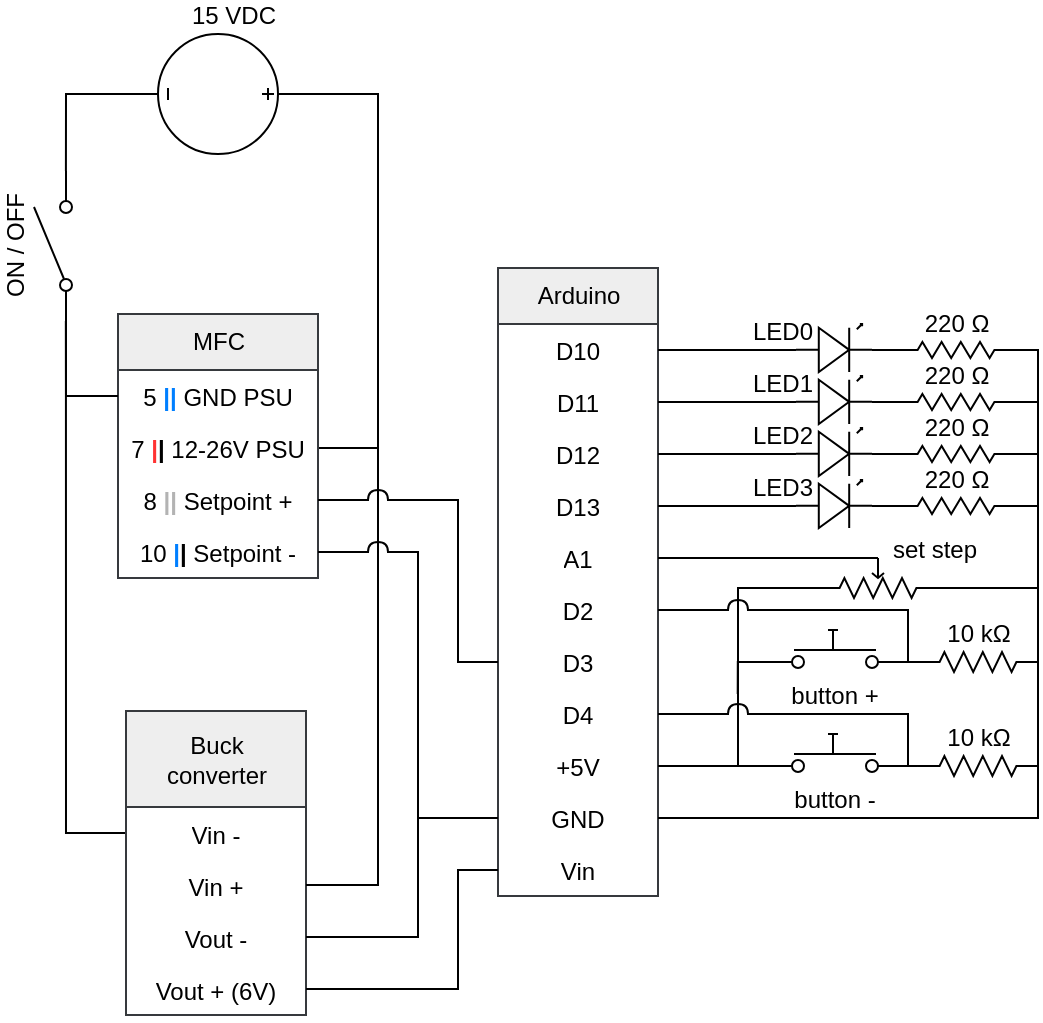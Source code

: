 <mxfile version="12.3.8" type="github" pages="1">
  <diagram id="BqVT6hTkGivtoPgYdE61" name="Page-1">
    <mxGraphModel dx="868" dy="501" grid="1" gridSize="10" guides="0" tooltips="1" connect="1" arrows="1" fold="1" page="1" pageScale="1" pageWidth="850" pageHeight="1100" math="0" shadow="0">
      <root>
        <mxCell id="0"/>
        <mxCell id="1" parent="0"/>
        <mxCell id="SCPqwIXGDRWPj_gMoPab-52" value="" style="shape=image;verticalLabelPosition=bottom;labelBackgroundColor=#ffffff;verticalAlign=top;aspect=fixed;imageAspect=0;image=https://proxy.duckduckgo.com/iu/?u=https%3A%2F%2Fd3s5r33r268y59.cloudfront.net%2F09812%2Fproducts%2Fthumbs%2F2015-01-21T07%3A08%3A34.230Z-arduino%2520nano.jpg.2560x2560_q85.jpg&amp;f=1;" parent="1" vertex="1">
          <mxGeometry x="320" y="428" width="80" height="59.81" as="geometry"/>
        </mxCell>
        <mxCell id="SCPqwIXGDRWPj_gMoPab-16" value="&lt;font face=&quot;Helvetica&quot;&gt;Arduino&lt;/font&gt;" style="swimlane;html=1;fontStyle=0;childLayout=stackLayout;horizontal=1;startSize=28;horizontalStack=0;resizeParent=1;resizeLast=0;collapsible=1;marginBottom=0;swimlaneFillColor=#ffffff;align=center;rounded=0;shadow=0;comic=0;labelBackgroundColor=none;strokeWidth=1;fontFamily=Verdana;fontSize=12;glass=0;fixDash=0;backgroundOutline=0;part=0;container=0;autosize=1;fillColor=#eeeeee;strokeColor=#36393d;" parent="1" vertex="1">
          <mxGeometry x="320" y="487" width="80" height="314" as="geometry">
            <mxRectangle x="160" y="74" width="130" height="26" as="alternateBounds"/>
          </mxGeometry>
        </mxCell>
        <mxCell id="fawrpUjnj7-Lio-ScgCo-8" value="D10" style="text;html=1;strokeColor=none;fillColor=none;spacingLeft=4;spacingRight=4;whiteSpace=wrap;overflow=hidden;rotatable=0;points=[[0,0.5],[1,0.5]];portConstraint=eastwest;align=center;" vertex="1" parent="SCPqwIXGDRWPj_gMoPab-16">
          <mxGeometry y="28" width="80" height="26" as="geometry"/>
        </mxCell>
        <mxCell id="fawrpUjnj7-Lio-ScgCo-7" value="D11" style="text;html=1;strokeColor=none;fillColor=none;spacingLeft=4;spacingRight=4;whiteSpace=wrap;overflow=hidden;rotatable=0;points=[[0,0.5],[1,0.5]];portConstraint=eastwest;align=center;" vertex="1" parent="SCPqwIXGDRWPj_gMoPab-16">
          <mxGeometry y="54" width="80" height="26" as="geometry"/>
        </mxCell>
        <mxCell id="fawrpUjnj7-Lio-ScgCo-6" value="D12" style="text;html=1;strokeColor=none;fillColor=none;spacingLeft=4;spacingRight=4;whiteSpace=wrap;overflow=hidden;rotatable=0;points=[[0,0.5],[1,0.5]];portConstraint=eastwest;align=center;" vertex="1" parent="SCPqwIXGDRWPj_gMoPab-16">
          <mxGeometry y="80" width="80" height="26" as="geometry"/>
        </mxCell>
        <mxCell id="fawrpUjnj7-Lio-ScgCo-5" value="D13" style="text;html=1;strokeColor=none;fillColor=none;spacingLeft=4;spacingRight=4;whiteSpace=wrap;overflow=hidden;rotatable=0;points=[[0,0.5],[1,0.5]];portConstraint=eastwest;align=center;" vertex="1" parent="SCPqwIXGDRWPj_gMoPab-16">
          <mxGeometry y="106" width="80" height="26" as="geometry"/>
        </mxCell>
        <mxCell id="SCPqwIXGDRWPj_gMoPab-19" value="A1" style="text;html=1;strokeColor=none;fillColor=none;spacingLeft=4;spacingRight=4;whiteSpace=wrap;overflow=hidden;rotatable=0;points=[[0,0.5],[1,0.5]];portConstraint=eastwest;align=center;" parent="SCPqwIXGDRWPj_gMoPab-16" vertex="1">
          <mxGeometry y="132" width="80" height="26" as="geometry"/>
        </mxCell>
        <mxCell id="SLRoOILE3uPo_ePLO9oY-159" value="D2" style="text;html=1;strokeColor=none;fillColor=none;spacingLeft=4;spacingRight=4;whiteSpace=wrap;overflow=hidden;rotatable=0;points=[[0,0.5],[1,0.5]];portConstraint=eastwest;align=center;" parent="SCPqwIXGDRWPj_gMoPab-16" vertex="1">
          <mxGeometry y="158" width="80" height="26" as="geometry"/>
        </mxCell>
        <mxCell id="SCPqwIXGDRWPj_gMoPab-20" value="D3" style="text;html=1;strokeColor=none;fillColor=none;spacingLeft=4;spacingRight=4;whiteSpace=wrap;overflow=hidden;rotatable=0;points=[[0,0.5],[1,0.5]];portConstraint=eastwest;align=center;" parent="SCPqwIXGDRWPj_gMoPab-16" vertex="1">
          <mxGeometry y="184" width="80" height="26" as="geometry"/>
        </mxCell>
        <mxCell id="SCPqwIXGDRWPj_gMoPab-18" value="&lt;div&gt;D4&lt;/div&gt;" style="text;html=1;strokeColor=none;fillColor=none;spacingLeft=4;spacingRight=4;whiteSpace=wrap;overflow=hidden;rotatable=0;points=[[0,0.5],[1,0.5]];portConstraint=eastwest;align=center;" parent="SCPqwIXGDRWPj_gMoPab-16" vertex="1">
          <mxGeometry y="210" width="80" height="26" as="geometry"/>
        </mxCell>
        <mxCell id="SLRoOILE3uPo_ePLO9oY-148" value="+5V" style="text;html=1;strokeColor=none;fillColor=none;spacingLeft=4;spacingRight=4;whiteSpace=wrap;overflow=hidden;rotatable=0;points=[[0,0.5],[1,0.5]];portConstraint=eastwest;align=center;" parent="SCPqwIXGDRWPj_gMoPab-16" vertex="1">
          <mxGeometry y="236" width="80" height="26" as="geometry"/>
        </mxCell>
        <mxCell id="SCPqwIXGDRWPj_gMoPab-23" value="GND" style="text;html=1;strokeColor=none;fillColor=none;spacingLeft=4;spacingRight=4;whiteSpace=wrap;overflow=hidden;rotatable=0;points=[[0,0.5],[1,0.5]];portConstraint=eastwest;align=center;" parent="SCPqwIXGDRWPj_gMoPab-16" vertex="1">
          <mxGeometry y="262" width="80" height="26" as="geometry"/>
        </mxCell>
        <mxCell id="SCPqwIXGDRWPj_gMoPab-22" value="Vin" style="text;html=1;strokeColor=none;fillColor=none;spacingLeft=4;spacingRight=4;whiteSpace=wrap;overflow=hidden;rotatable=0;points=[[0,0.5],[1,0.5]];portConstraint=eastwest;align=center;" parent="SCPqwIXGDRWPj_gMoPab-16" vertex="1">
          <mxGeometry y="288" width="80" height="26" as="geometry"/>
        </mxCell>
        <mxCell id="SLRoOILE3uPo_ePLO9oY-115" style="edgeStyle=elbowEdgeStyle;rounded=0;orthogonalLoop=1;jettySize=auto;elbow=vertical;html=1;exitX=1;exitY=0.84;exitDx=0;exitDy=0;exitPerimeter=0;entryX=0;entryY=0.5;entryDx=0;entryDy=0;entryPerimeter=0;endArrow=none;endFill=0;" parent="1" source="gJxspR0wx9kIDRPY5j0o-5" target="gJxspR0wx9kIDRPY5j0o-11" edge="1">
          <mxGeometry relative="1" as="geometry"/>
        </mxCell>
        <mxCell id="fawrpUjnj7-Lio-ScgCo-45" style="edgeStyle=orthogonalEdgeStyle;rounded=0;orthogonalLoop=1;jettySize=auto;html=1;exitX=0;exitY=0.84;exitDx=0;exitDy=0;exitPerimeter=0;endArrow=none;endFill=0;" edge="1" parent="1" source="gJxspR0wx9kIDRPY5j0o-5">
          <mxGeometry relative="1" as="geometry">
            <mxPoint x="439.857" y="700.048" as="targetPoint"/>
          </mxGeometry>
        </mxCell>
        <mxCell id="gJxspR0wx9kIDRPY5j0o-5" value="button +" style="pointerEvents=1;verticalLabelPosition=bottom;shadow=0;dashed=0;align=center;html=1;verticalAlign=top;shape=mxgraph.electrical.electro-mechanical.push_switch_no;" parent="1" vertex="1">
          <mxGeometry x="450" y="668" width="75" height="19" as="geometry"/>
        </mxCell>
        <mxCell id="SLRoOILE3uPo_ePLO9oY-147" style="edgeStyle=elbowEdgeStyle;rounded=0;orthogonalLoop=1;jettySize=auto;html=1;exitX=1;exitY=0.84;exitDx=0;exitDy=0;exitPerimeter=0;endArrow=none;endFill=0;" parent="1" source="gJxspR0wx9kIDRPY5j0o-6" target="SLRoOILE3uPo_ePLO9oY-146" edge="1">
          <mxGeometry relative="1" as="geometry"/>
        </mxCell>
        <mxCell id="gJxspR0wx9kIDRPY5j0o-6" value="button -" style="pointerEvents=1;verticalLabelPosition=bottom;shadow=0;dashed=0;align=center;html=1;verticalAlign=top;shape=mxgraph.electrical.electro-mechanical.push_switch_no;" parent="1" vertex="1">
          <mxGeometry x="450" y="720" width="75" height="19" as="geometry"/>
        </mxCell>
        <mxCell id="SLRoOILE3uPo_ePLO9oY-30" style="edgeStyle=orthogonalEdgeStyle;rounded=0;orthogonalLoop=1;jettySize=auto;html=1;exitX=0;exitY=0.84;exitDx=0;exitDy=0;exitPerimeter=0;entryX=0;entryY=0.5;entryDx=0;entryDy=0;endArrow=none;endFill=0;" parent="1" source="gJxspR0wx9kIDRPY5j0o-9" target="SLRoOILE3uPo_ePLO9oY-20" edge="1">
          <mxGeometry relative="1" as="geometry"/>
        </mxCell>
        <mxCell id="gJxspR0wx9kIDRPY5j0o-9" value="&lt;div&gt;ON / OFF&lt;/div&gt;" style="pointerEvents=1;verticalLabelPosition=top;shadow=0;dashed=0;align=center;html=1;verticalAlign=bottom;shape=mxgraph.electrical.electro-mechanical.simple_switch;rotation=-90;labelPosition=center;" parent="1" vertex="1">
          <mxGeometry x="60" y="466.5" width="75" height="19" as="geometry"/>
        </mxCell>
        <mxCell id="SLRoOILE3uPo_ePLO9oY-116" style="edgeStyle=elbowEdgeStyle;rounded=0;orthogonalLoop=1;jettySize=auto;elbow=vertical;html=1;exitX=1;exitY=0.5;exitDx=0;exitDy=0;exitPerimeter=0;entryX=1;entryY=0.5;entryDx=0;entryDy=0;entryPerimeter=0;endArrow=none;endFill=0;" parent="1" source="gJxspR0wx9kIDRPY5j0o-11" target="SLRoOILE3uPo_ePLO9oY-146" edge="1">
          <mxGeometry relative="1" as="geometry">
            <mxPoint x="620.143" y="749.952" as="targetPoint"/>
          </mxGeometry>
        </mxCell>
        <mxCell id="gJxspR0wx9kIDRPY5j0o-11" value="10 kΩ" style="pointerEvents=1;verticalLabelPosition=top;shadow=0;dashed=0;align=center;html=1;verticalAlign=bottom;shape=mxgraph.electrical.resistors.resistor_2;labelPosition=center;" parent="1" vertex="1">
          <mxGeometry x="530" y="679" width="60" height="10" as="geometry"/>
        </mxCell>
        <mxCell id="gJxspR0wx9kIDRPY5j0o-21" style="edgeStyle=orthogonalEdgeStyle;orthogonalLoop=1;jettySize=auto;html=1;exitX=1;exitY=0.5;exitDx=0;exitDy=0;entryX=0.5;entryY=0;entryDx=0;entryDy=0;entryPerimeter=0;rounded=0;endArrow=none;endFill=0;" parent="1" source="SLRoOILE3uPo_ePLO9oY-4" target="gJxspR0wx9kIDRPY5j0o-19" edge="1">
          <mxGeometry relative="1" as="geometry">
            <mxPoint x="163" y="360" as="sourcePoint"/>
            <Array as="points">
              <mxPoint x="260" y="577"/>
              <mxPoint x="260" y="400"/>
            </Array>
          </mxGeometry>
        </mxCell>
        <mxCell id="SLRoOILE3uPo_ePLO9oY-14" style="edgeStyle=orthogonalEdgeStyle;rounded=0;orthogonalLoop=1;jettySize=auto;html=1;exitX=0.5;exitY=1;exitDx=0;exitDy=0;exitPerimeter=0;endArrow=none;endFill=0;entryX=1;entryY=0.84;entryDx=0;entryDy=0;entryPerimeter=0;" parent="1" source="gJxspR0wx9kIDRPY5j0o-19" target="gJxspR0wx9kIDRPY5j0o-9" edge="1">
          <mxGeometry relative="1" as="geometry">
            <mxPoint x="110" y="380" as="targetPoint"/>
            <Array as="points">
              <mxPoint x="104" y="400"/>
            </Array>
          </mxGeometry>
        </mxCell>
        <mxCell id="SLRoOILE3uPo_ePLO9oY-100" style="edgeStyle=elbowEdgeStyle;rounded=0;orthogonalLoop=1;jettySize=auto;html=1;exitX=0.5;exitY=0;exitDx=0;exitDy=0;exitPerimeter=0;entryX=0.5;entryY=0;entryDx=0;entryDy=0;endArrow=none;endFill=0;" parent="1" source="gJxspR0wx9kIDRPY5j0o-19" target="SLRoOILE3uPo_ePLO9oY-98" edge="1">
          <mxGeometry relative="1" as="geometry">
            <Array as="points">
              <mxPoint x="260" y="490"/>
            </Array>
          </mxGeometry>
        </mxCell>
        <mxCell id="gJxspR0wx9kIDRPY5j0o-19" value="&lt;div&gt;15 VDC&lt;/div&gt;" style="pointerEvents=1;verticalLabelPosition=middle;shadow=0;dashed=0;align=right;html=1;verticalAlign=bottom;shape=mxgraph.electrical.signal_sources.dc_source_3;rotation=90;labelPosition=left;horizontal=0;textDirection=ltr;" parent="1" vertex="1">
          <mxGeometry x="150" y="370" width="60" height="60" as="geometry"/>
        </mxCell>
        <mxCell id="SLRoOILE3uPo_ePLO9oY-1" value="" style="shape=image;verticalLabelPosition=bottom;labelBackgroundColor=#ffffff;verticalAlign=top;aspect=fixed;imageAspect=0;image=https://cdn.shopify.com/s/files/1/1042/6130/products/57_50727626-d12a-45bc-b952-8a560fb25162_1024x1024@2x.jpg?v=1524782134;" parent="1" vertex="1">
          <mxGeometry x="135" y="446" width="90" height="60" as="geometry"/>
        </mxCell>
        <mxCell id="SLRoOILE3uPo_ePLO9oY-2" value="&lt;font face=&quot;Helvetica&quot;&gt;MFC&lt;/font&gt;" style="swimlane;html=1;fontStyle=0;childLayout=stackLayout;horizontal=1;startSize=28;fillColor=#eeeeee;horizontalStack=0;resizeParent=1;resizeLast=0;collapsible=1;marginBottom=0;swimlaneFillColor=#ffffff;align=center;rounded=0;shadow=0;comic=0;labelBackgroundColor=none;strokeColor=#36393d;strokeWidth=1;fontFamily=Verdana;fontSize=12;glass=0;fixDash=0;backgroundOutline=0;part=0;container=0;autosize=1;" parent="1" vertex="1">
          <mxGeometry x="130" y="510" width="100" height="132" as="geometry">
            <mxRectangle x="160" y="74" width="130" height="26" as="alternateBounds"/>
          </mxGeometry>
        </mxCell>
        <mxCell id="SLRoOILE3uPo_ePLO9oY-3" value="5 &lt;b&gt;&lt;font color=&quot;#007FFF&quot;&gt;|&lt;/font&gt;&lt;/b&gt;&lt;b&gt;&lt;font color=&quot;#007FFF&quot;&gt;|&lt;/font&gt;&lt;/b&gt; GND PSU" style="text;html=1;strokeColor=none;fillColor=none;spacingLeft=4;spacingRight=4;whiteSpace=wrap;overflow=hidden;rotatable=0;points=[[0,0.5],[1,0.5]];portConstraint=eastwest;align=center;" parent="SLRoOILE3uPo_ePLO9oY-2" vertex="1">
          <mxGeometry y="28" width="100" height="26" as="geometry"/>
        </mxCell>
        <mxCell id="SLRoOILE3uPo_ePLO9oY-4" value="7 &lt;font color=&quot;#FF3333&quot;&gt;&lt;b&gt;|&lt;/b&gt;&lt;/font&gt;&lt;b&gt;|&lt;/b&gt; 12-26V PSU" style="text;html=1;strokeColor=none;fillColor=none;spacingLeft=4;spacingRight=4;whiteSpace=wrap;overflow=hidden;rotatable=0;points=[[0,0.5],[1,0.5]];portConstraint=eastwest;align=center;" parent="SLRoOILE3uPo_ePLO9oY-2" vertex="1">
          <mxGeometry y="54" width="100" height="26" as="geometry"/>
        </mxCell>
        <mxCell id="SLRoOILE3uPo_ePLO9oY-5" value="8 &lt;font color=&quot;#B3B3B3&quot;&gt;&lt;span style=&quot;background-color: transparent&quot;&gt;&lt;b&gt;|&lt;/b&gt;&lt;b&gt;|&lt;/b&gt;&lt;/span&gt;&lt;/font&gt; Setpoint +" style="text;html=1;strokeColor=none;fillColor=none;spacingLeft=4;spacingRight=4;whiteSpace=wrap;overflow=hidden;rotatable=0;points=[[0,0.5],[1,0.5]];portConstraint=eastwest;align=center;" parent="SLRoOILE3uPo_ePLO9oY-2" vertex="1">
          <mxGeometry y="80" width="100" height="26" as="geometry"/>
        </mxCell>
        <mxCell id="SLRoOILE3uPo_ePLO9oY-6" value="10 &lt;font color=&quot;#B3B3B3&quot;&gt;&lt;span style=&quot;background-color: transparent&quot;&gt;&lt;font color=&quot;#007FFF&quot;&gt;&lt;b&gt;|&lt;/b&gt;&lt;/font&gt;&lt;font color=&quot;#000000&quot;&gt;&lt;b&gt;|&lt;/b&gt;&lt;/font&gt;&lt;/span&gt;&lt;/font&gt; Setpoint -" style="text;html=1;strokeColor=none;fillColor=none;spacingLeft=4;spacingRight=4;whiteSpace=wrap;overflow=hidden;rotatable=0;points=[[0,0.5],[1,0.5]];portConstraint=eastwest;align=center;" parent="SLRoOILE3uPo_ePLO9oY-2" vertex="1">
          <mxGeometry y="106" width="100" height="26" as="geometry"/>
        </mxCell>
        <mxCell id="SLRoOILE3uPo_ePLO9oY-13" style="edgeStyle=orthogonalEdgeStyle;rounded=0;orthogonalLoop=1;jettySize=auto;html=1;exitX=0;exitY=0.5;exitDx=0;exitDy=0;entryX=0;entryY=0.84;entryDx=0;entryDy=0;entryPerimeter=0;endArrow=none;endFill=0;" parent="1" source="SLRoOILE3uPo_ePLO9oY-3" target="gJxspR0wx9kIDRPY5j0o-9" edge="1">
          <mxGeometry relative="1" as="geometry"/>
        </mxCell>
        <mxCell id="SLRoOILE3uPo_ePLO9oY-17" value="" style="shape=image;verticalLabelPosition=bottom;labelBackgroundColor=#ffffff;verticalAlign=top;aspect=fixed;imageAspect=0;image=https://makeradvisor.com/wp-content/uploads/2017/10/im1307-step-down-buck-converter.jpg;" parent="1" vertex="1">
          <mxGeometry x="152" y="650" width="64" height="64" as="geometry"/>
        </mxCell>
        <mxCell id="SLRoOILE3uPo_ePLO9oY-18" value="&lt;div&gt;&lt;font face=&quot;Helvetica&quot;&gt;Buck&lt;/font&gt;&lt;/div&gt;&lt;div&gt;&lt;font face=&quot;Helvetica&quot;&gt;converter&lt;/font&gt;&lt;/div&gt;" style="swimlane;html=1;fontStyle=0;childLayout=stackLayout;horizontal=1;startSize=48;fillColor=#eeeeee;horizontalStack=0;resizeParent=1;resizeLast=0;collapsible=1;marginBottom=0;swimlaneFillColor=#ffffff;align=center;rounded=0;shadow=0;comic=0;labelBackgroundColor=none;strokeColor=#36393d;strokeWidth=1;fontFamily=Verdana;fontSize=12;glass=0;fixDash=0;backgroundOutline=0;part=0;container=0;autosize=1;" parent="1" vertex="1">
          <mxGeometry x="134" y="708.5" width="90" height="152" as="geometry">
            <mxRectangle x="160" y="74" width="130" height="26" as="alternateBounds"/>
          </mxGeometry>
        </mxCell>
        <mxCell id="SLRoOILE3uPo_ePLO9oY-20" value="Vin -" style="text;html=1;strokeColor=none;fillColor=none;spacingLeft=4;spacingRight=4;whiteSpace=wrap;overflow=hidden;rotatable=0;points=[[0,0.5],[1,0.5]];portConstraint=eastwest;align=center;" parent="SLRoOILE3uPo_ePLO9oY-18" vertex="1">
          <mxGeometry y="48" width="90" height="26" as="geometry"/>
        </mxCell>
        <mxCell id="SLRoOILE3uPo_ePLO9oY-19" value="Vin +" style="text;html=1;strokeColor=none;fillColor=none;spacingLeft=4;spacingRight=4;whiteSpace=wrap;overflow=hidden;rotatable=0;points=[[0,0.5],[1,0.5]];portConstraint=eastwest;align=center;" parent="SLRoOILE3uPo_ePLO9oY-18" vertex="1">
          <mxGeometry y="74" width="90" height="26" as="geometry"/>
        </mxCell>
        <mxCell id="SLRoOILE3uPo_ePLO9oY-22" value="Vout -" style="text;html=1;strokeColor=none;fillColor=none;spacingLeft=4;spacingRight=4;whiteSpace=wrap;overflow=hidden;rotatable=0;points=[[0,0.5],[1,0.5]];portConstraint=eastwest;align=center;" parent="SLRoOILE3uPo_ePLO9oY-18" vertex="1">
          <mxGeometry y="100" width="90" height="26" as="geometry"/>
        </mxCell>
        <mxCell id="SLRoOILE3uPo_ePLO9oY-21" value="Vout + (6V)" style="text;html=1;strokeColor=none;fillColor=none;spacingLeft=4;spacingRight=4;whiteSpace=wrap;overflow=hidden;rotatable=0;points=[[0,0.5],[1,0.5]];portConstraint=eastwest;align=center;" parent="SLRoOILE3uPo_ePLO9oY-18" vertex="1">
          <mxGeometry y="126" width="90" height="26" as="geometry"/>
        </mxCell>
        <mxCell id="SLRoOILE3uPo_ePLO9oY-33" style="edgeStyle=orthogonalEdgeStyle;rounded=0;orthogonalLoop=1;jettySize=auto;html=1;exitX=1;exitY=0.5;exitDx=0;exitDy=0;entryX=0;entryY=0.5;entryDx=0;entryDy=0;endArrow=none;endFill=0;" parent="1" source="SLRoOILE3uPo_ePLO9oY-21" target="SCPqwIXGDRWPj_gMoPab-22" edge="1">
          <mxGeometry relative="1" as="geometry">
            <Array as="points">
              <mxPoint x="300" y="848"/>
              <mxPoint x="300" y="788"/>
            </Array>
          </mxGeometry>
        </mxCell>
        <mxCell id="SLRoOILE3uPo_ePLO9oY-34" style="edgeStyle=orthogonalEdgeStyle;rounded=0;orthogonalLoop=1;jettySize=auto;html=1;exitX=1;exitY=0.5;exitDx=0;exitDy=0;entryX=0;entryY=0.5;entryDx=0;entryDy=0;endArrow=none;endFill=0;" parent="1" source="SLRoOILE3uPo_ePLO9oY-22" target="SCPqwIXGDRWPj_gMoPab-23" edge="1">
          <mxGeometry relative="1" as="geometry">
            <Array as="points">
              <mxPoint x="280" y="822"/>
              <mxPoint x="280" y="762"/>
            </Array>
          </mxGeometry>
        </mxCell>
        <mxCell id="SLRoOILE3uPo_ePLO9oY-91" style="edgeStyle=elbowEdgeStyle;rounded=0;orthogonalLoop=1;jettySize=auto;html=1;exitX=1;exitY=0.5;exitDx=0;exitDy=0;entryX=0;entryY=0.5;entryDx=0;entryDy=0;endArrow=none;endFill=0;" parent="1" source="SLRoOILE3uPo_ePLO9oY-88" target="SCPqwIXGDRWPj_gMoPab-23" edge="1">
          <mxGeometry relative="1" as="geometry">
            <Array as="points">
              <mxPoint x="280" y="690"/>
              <mxPoint x="280" y="700"/>
              <mxPoint x="280" y="770"/>
            </Array>
          </mxGeometry>
        </mxCell>
        <mxCell id="SLRoOILE3uPo_ePLO9oY-88" value="" style="shape=stencil(tZXbbsMgDIafhtuJg6JeT2x7D5qwBbWFjNDT28+QZBs0dKNKpCiS7fjzD9gEMd63opOI4haxF0QpwRjeYJ8TW/SdrN3gPAmrxHYvh0jvrNnJs2rcyFC6lVY5H2WvCD/DN/5hvDZaA0QZ3UeRX3GACaUhF18G2Fj+Glkd8A/SSTuKDN63/zOfqhWoZA2lMXPSvazShaixVrLKSS1DJQ8yGQdProkZ34p692HNUTezSqyfn/t9nQ5dMpQzajI1GX83Vt4R0wk/rTeBKXwwJ/mjtUqOdlZODNgrnQfk08OaMtrgrgo3TS6zaEmxoKp0QbQqzf88isbnkxhwockOJfErjeyCCpukwmTnKhTvwXeX/r0JjxxryLnp4uAd/lnB8QU=);whiteSpace=wrap;html=1;aspect=fixed;" parent="1" vertex="1">
          <mxGeometry x="250" y="619" width="20" height="20" as="geometry"/>
        </mxCell>
        <mxCell id="SLRoOILE3uPo_ePLO9oY-90" style="edgeStyle=elbowEdgeStyle;rounded=0;orthogonalLoop=1;jettySize=auto;html=1;exitX=1;exitY=0.5;exitDx=0;exitDy=0;entryX=0;entryY=0.5;entryDx=0;entryDy=0;endArrow=none;endFill=0;" parent="1" source="SLRoOILE3uPo_ePLO9oY-6" target="SLRoOILE3uPo_ePLO9oY-88" edge="1">
          <mxGeometry relative="1" as="geometry">
            <Array as="points">
              <mxPoint x="240" y="630"/>
              <mxPoint x="250" y="630"/>
            </Array>
          </mxGeometry>
        </mxCell>
        <mxCell id="SLRoOILE3uPo_ePLO9oY-93" style="edgeStyle=elbowEdgeStyle;rounded=0;orthogonalLoop=1;jettySize=auto;html=1;exitX=1;exitY=0.5;exitDx=0;exitDy=0;entryX=0.5;entryY=1;entryDx=0;entryDy=0;endArrow=none;endFill=0;" parent="1" source="SLRoOILE3uPo_ePLO9oY-19" target="SLRoOILE3uPo_ePLO9oY-88" edge="1">
          <mxGeometry relative="1" as="geometry">
            <Array as="points">
              <mxPoint x="260" y="750"/>
              <mxPoint x="250" y="720"/>
            </Array>
          </mxGeometry>
        </mxCell>
        <mxCell id="SLRoOILE3uPo_ePLO9oY-101" style="edgeStyle=elbowEdgeStyle;rounded=0;orthogonalLoop=1;jettySize=auto;html=1;exitX=0.5;exitY=1;exitDx=0;exitDy=0;entryX=0.5;entryY=0;entryDx=0;entryDy=0;endArrow=none;endFill=0;" parent="1" source="SLRoOILE3uPo_ePLO9oY-98" target="SLRoOILE3uPo_ePLO9oY-88" edge="1">
          <mxGeometry relative="1" as="geometry"/>
        </mxCell>
        <mxCell id="SLRoOILE3uPo_ePLO9oY-102" style="edgeStyle=elbowEdgeStyle;rounded=0;orthogonalLoop=1;jettySize=auto;html=1;exitX=1;exitY=0.5;exitDx=0;exitDy=0;entryX=0;entryY=0.5;entryDx=0;entryDy=0;endArrow=none;endFill=0;" parent="1" source="SLRoOILE3uPo_ePLO9oY-98" target="SCPqwIXGDRWPj_gMoPab-20" edge="1">
          <mxGeometry relative="1" as="geometry">
            <Array as="points">
              <mxPoint x="300" y="670"/>
            </Array>
          </mxGeometry>
        </mxCell>
        <mxCell id="SLRoOILE3uPo_ePLO9oY-103" style="edgeStyle=elbowEdgeStyle;rounded=0;orthogonalLoop=1;jettySize=auto;html=1;entryX=1;entryY=0.5;entryDx=0;entryDy=0;endArrow=none;endFill=0;" parent="1" source="SLRoOILE3uPo_ePLO9oY-98" target="SLRoOILE3uPo_ePLO9oY-5" edge="1">
          <mxGeometry relative="1" as="geometry"/>
        </mxCell>
        <mxCell id="SLRoOILE3uPo_ePLO9oY-98" value="" style="shape=stencil(tZXbbsMgDIafhtuJg6JeT2x7D5qwBbWFjNDT28+QZBs0dKNKpCiS7fjzD9gEMd63opOI4haxF0QpwRjeYJ8TW/SdrN3gPAmrxHYvh0jvrNnJs2rcyFC6lVY5H2WvCD/DN/5hvDZaA0QZ3UeRX3GACaUhF18G2Fj+Glkd8A/SSTuKDN63/zOfqhWoZA2lMXPSvazShaixVrLKSS1DJQ8yGQdProkZ34p692HNUTezSqyfn/t9nQ5dMpQzajI1GX83Vt4R0wk/rTeBKXwwJ/mjtUqOdlZODNgrnQfk08OaMtrgrgo3TS6zaEmxoKp0QbQqzf88isbnkxhwockOJfErjeyCCpukwmTnKhTvwXeX/r0JjxxryLnp4uAd/lnB8QU=);whiteSpace=wrap;html=1;aspect=fixed;" parent="1" vertex="1">
          <mxGeometry x="250" y="593" width="20" height="20" as="geometry"/>
        </mxCell>
        <mxCell id="SLRoOILE3uPo_ePLO9oY-130" style="edgeStyle=elbowEdgeStyle;rounded=0;orthogonalLoop=1;jettySize=auto;html=1;exitX=1;exitY=0.5;exitDx=0;exitDy=0;endArrow=none;endFill=0;entryX=0;entryY=0.5;entryDx=0;entryDy=0;" parent="1" source="SLRoOILE3uPo_ePLO9oY-159" target="SLRoOILE3uPo_ePLO9oY-153" edge="1">
          <mxGeometry relative="1" as="geometry">
            <mxPoint x="440" y="640" as="targetPoint"/>
            <Array as="points">
              <mxPoint x="420" y="670"/>
              <mxPoint x="430" y="650"/>
              <mxPoint x="420" y="640"/>
            </Array>
          </mxGeometry>
        </mxCell>
        <mxCell id="SLRoOILE3uPo_ePLO9oY-146" value="10 kΩ" style="pointerEvents=1;verticalLabelPosition=top;shadow=0;dashed=0;align=center;html=1;verticalAlign=bottom;shape=mxgraph.electrical.resistors.resistor_2;labelPosition=center;" parent="1" vertex="1">
          <mxGeometry x="530" y="731" width="60" height="10" as="geometry"/>
        </mxCell>
        <mxCell id="SLRoOILE3uPo_ePLO9oY-152" style="edgeStyle=elbowEdgeStyle;rounded=0;orthogonalLoop=1;jettySize=auto;html=1;exitX=0.5;exitY=1;exitDx=0;exitDy=0;exitPerimeter=0;entryX=1;entryY=0.5;entryDx=0;entryDy=0;endArrow=none;endFill=0;" parent="1" source="SLRoOILE3uPo_ePLO9oY-151" target="SCPqwIXGDRWPj_gMoPab-19" edge="1">
          <mxGeometry relative="1" as="geometry">
            <Array as="points">
              <mxPoint x="420" y="623"/>
              <mxPoint x="430" y="610"/>
              <mxPoint x="410" y="610"/>
            </Array>
          </mxGeometry>
        </mxCell>
        <mxCell id="SLRoOILE3uPo_ePLO9oY-158" style="edgeStyle=elbowEdgeStyle;rounded=0;orthogonalLoop=1;jettySize=auto;html=1;exitX=0;exitY=0.25;exitDx=0;exitDy=0;exitPerimeter=0;entryX=1;entryY=0.5;entryDx=0;entryDy=0;entryPerimeter=0;endArrow=none;endFill=0;" parent="1" source="SLRoOILE3uPo_ePLO9oY-151" target="gJxspR0wx9kIDRPY5j0o-11" edge="1">
          <mxGeometry relative="1" as="geometry">
            <Array as="points">
              <mxPoint x="590" y="642"/>
              <mxPoint x="590" y="620"/>
            </Array>
          </mxGeometry>
        </mxCell>
        <mxCell id="SLRoOILE3uPo_ePLO9oY-151" value="" style="pointerEvents=1;verticalLabelPosition=bottom;shadow=0;dashed=0;align=center;html=1;verticalAlign=top;shape=mxgraph.electrical.resistors.potentiometer_2;rotation=-180;" parent="1" vertex="1">
          <mxGeometry x="480" y="632" width="60" height="20" as="geometry"/>
        </mxCell>
        <mxCell id="SLRoOILE3uPo_ePLO9oY-157" style="edgeStyle=elbowEdgeStyle;rounded=0;orthogonalLoop=1;jettySize=auto;html=1;exitX=0.5;exitY=0;exitDx=0;exitDy=0;entryX=1;entryY=0.25;entryDx=0;entryDy=0;entryPerimeter=0;endArrow=none;endFill=0;" parent="1" source="SLRoOILE3uPo_ePLO9oY-153" target="SLRoOILE3uPo_ePLO9oY-151" edge="1">
          <mxGeometry relative="1" as="geometry">
            <Array as="points">
              <mxPoint x="440" y="647"/>
              <mxPoint x="450" y="642"/>
              <mxPoint x="460" y="642"/>
              <mxPoint x="440" y="623"/>
              <mxPoint x="440" y="605"/>
            </Array>
          </mxGeometry>
        </mxCell>
        <mxCell id="fawrpUjnj7-Lio-ScgCo-39" style="edgeStyle=orthogonalEdgeStyle;rounded=0;orthogonalLoop=1;jettySize=auto;html=1;exitX=1;exitY=0.5;exitDx=0;exitDy=0;entryX=1;entryY=0.84;entryDx=0;entryDy=0;entryPerimeter=0;endArrow=none;endFill=0;" edge="1" parent="1" source="SLRoOILE3uPo_ePLO9oY-153" target="gJxspR0wx9kIDRPY5j0o-5">
          <mxGeometry relative="1" as="geometry">
            <Array as="points">
              <mxPoint x="525" y="658"/>
            </Array>
          </mxGeometry>
        </mxCell>
        <mxCell id="fawrpUjnj7-Lio-ScgCo-44" style="edgeStyle=orthogonalEdgeStyle;rounded=0;orthogonalLoop=1;jettySize=auto;html=1;exitX=0.5;exitY=1;exitDx=0;exitDy=0;entryX=0.5;entryY=0;entryDx=0;entryDy=0;endArrow=none;endFill=0;" edge="1" parent="1" source="SLRoOILE3uPo_ePLO9oY-153" target="fawrpUjnj7-Lio-ScgCo-41">
          <mxGeometry relative="1" as="geometry"/>
        </mxCell>
        <mxCell id="SLRoOILE3uPo_ePLO9oY-153" value="" style="shape=stencil(tZXbbsMgDIafhtuJg6JeT2x7D5qwBbWFjNDT28+QZBs0dKNKpCiS7fjzD9gEMd63opOI4haxF0QpwRjeYJ8TW/SdrN3gPAmrxHYvh0jvrNnJs2rcyFC6lVY5H2WvCD/DN/5hvDZaA0QZ3UeRX3GACaUhF18G2Fj+Glkd8A/SSTuKDN63/zOfqhWoZA2lMXPSvazShaixVrLKSS1DJQ8yGQdProkZ34p692HNUTezSqyfn/t9nQ5dMpQzajI1GX83Vt4R0wk/rTeBKXwwJ/mjtUqOdlZODNgrnQfk08OaMtrgrgo3TS6zaEmxoKp0QbQqzf88isbnkxhwockOJfErjeyCCpukwmTnKhTvwXeX/r0JjxxryLnp4uAd/lnB8QU=);whiteSpace=wrap;html=1;aspect=fixed;" parent="1" vertex="1">
          <mxGeometry x="430" y="648" width="20" height="20" as="geometry"/>
        </mxCell>
        <mxCell id="SLRoOILE3uPo_ePLO9oY-160" value="set step" style="text;html=1;align=center;verticalAlign=middle;resizable=0;points=[];;autosize=1;" parent="1" vertex="1">
          <mxGeometry x="508" y="618" width="60" height="20" as="geometry"/>
        </mxCell>
        <mxCell id="fawrpUjnj7-Lio-ScgCo-9" style="edgeStyle=orthogonalEdgeStyle;rounded=0;orthogonalLoop=1;jettySize=auto;html=1;exitX=1;exitY=0.54;exitDx=0;exitDy=0;exitPerimeter=0;entryX=0;entryY=0.5;entryDx=0;entryDy=0;entryPerimeter=0;endArrow=none;endFill=0;" edge="1" parent="1" source="fawrpUjnj7-Lio-ScgCo-1" target="fawrpUjnj7-Lio-ScgCo-2">
          <mxGeometry relative="1" as="geometry"/>
        </mxCell>
        <mxCell id="fawrpUjnj7-Lio-ScgCo-1" value="" style="verticalLabelPosition=bottom;shadow=0;dashed=0;align=center;html=1;verticalAlign=top;shape=mxgraph.electrical.opto_electronics.led_1;pointerEvents=1;aspect=fixed;" vertex="1" parent="1">
          <mxGeometry x="469" y="593" width="38" height="24" as="geometry"/>
        </mxCell>
        <mxCell id="fawrpUjnj7-Lio-ScgCo-26" style="edgeStyle=orthogonalEdgeStyle;rounded=0;orthogonalLoop=1;jettySize=auto;html=1;exitX=1;exitY=0.5;exitDx=0;exitDy=0;exitPerimeter=0;entryX=0;entryY=0.25;entryDx=0;entryDy=0;entryPerimeter=0;endArrow=none;endFill=0;" edge="1" parent="1" source="fawrpUjnj7-Lio-ScgCo-2" target="SLRoOILE3uPo_ePLO9oY-151">
          <mxGeometry relative="1" as="geometry">
            <Array as="points">
              <mxPoint x="590" y="606"/>
              <mxPoint x="590" y="647"/>
            </Array>
          </mxGeometry>
        </mxCell>
        <mxCell id="fawrpUjnj7-Lio-ScgCo-2" value="220 Ω" style="pointerEvents=1;verticalLabelPosition=top;shadow=0;dashed=0;align=center;html=1;verticalAlign=bottom;shape=mxgraph.electrical.resistors.resistor_2;rotation=0;labelPosition=center;" vertex="1" parent="1">
          <mxGeometry x="519" y="602" width="60" height="8" as="geometry"/>
        </mxCell>
        <mxCell id="fawrpUjnj7-Lio-ScgCo-10" style="edgeStyle=orthogonalEdgeStyle;rounded=0;orthogonalLoop=1;jettySize=auto;html=1;exitX=1;exitY=0.54;exitDx=0;exitDy=0;exitPerimeter=0;entryX=0;entryY=0.5;entryDx=0;entryDy=0;entryPerimeter=0;endArrow=none;endFill=0;" edge="1" parent="1" source="fawrpUjnj7-Lio-ScgCo-11" target="fawrpUjnj7-Lio-ScgCo-12">
          <mxGeometry relative="1" as="geometry"/>
        </mxCell>
        <mxCell id="fawrpUjnj7-Lio-ScgCo-11" value="" style="verticalLabelPosition=bottom;shadow=0;dashed=0;align=center;html=1;verticalAlign=top;shape=mxgraph.electrical.opto_electronics.led_1;pointerEvents=1;aspect=fixed;" vertex="1" parent="1">
          <mxGeometry x="469" y="567" width="38" height="24" as="geometry"/>
        </mxCell>
        <mxCell id="fawrpUjnj7-Lio-ScgCo-25" style="edgeStyle=orthogonalEdgeStyle;rounded=0;orthogonalLoop=1;jettySize=auto;html=1;exitX=1;exitY=0.5;exitDx=0;exitDy=0;exitPerimeter=0;entryX=0;entryY=0.25;entryDx=0;entryDy=0;entryPerimeter=0;endArrow=none;endFill=0;" edge="1" parent="1" source="fawrpUjnj7-Lio-ScgCo-12" target="SLRoOILE3uPo_ePLO9oY-151">
          <mxGeometry relative="1" as="geometry">
            <Array as="points">
              <mxPoint x="590" y="580"/>
              <mxPoint x="590" y="647"/>
            </Array>
          </mxGeometry>
        </mxCell>
        <mxCell id="fawrpUjnj7-Lio-ScgCo-12" value="220 Ω" style="pointerEvents=1;verticalLabelPosition=top;shadow=0;dashed=0;align=center;html=1;verticalAlign=bottom;shape=mxgraph.electrical.resistors.resistor_2;rotation=0;labelPosition=center;" vertex="1" parent="1">
          <mxGeometry x="519" y="576" width="60" height="8" as="geometry"/>
        </mxCell>
        <mxCell id="fawrpUjnj7-Lio-ScgCo-13" style="edgeStyle=orthogonalEdgeStyle;rounded=0;orthogonalLoop=1;jettySize=auto;html=1;exitX=1;exitY=0.54;exitDx=0;exitDy=0;exitPerimeter=0;entryX=0;entryY=0.5;entryDx=0;entryDy=0;entryPerimeter=0;endArrow=none;endFill=0;" edge="1" parent="1" source="fawrpUjnj7-Lio-ScgCo-14" target="fawrpUjnj7-Lio-ScgCo-15">
          <mxGeometry relative="1" as="geometry"/>
        </mxCell>
        <mxCell id="fawrpUjnj7-Lio-ScgCo-14" value="" style="verticalLabelPosition=bottom;shadow=0;dashed=0;align=center;html=1;verticalAlign=top;shape=mxgraph.electrical.opto_electronics.led_1;pointerEvents=1;aspect=fixed;" vertex="1" parent="1">
          <mxGeometry x="469" y="541" width="38" height="24" as="geometry"/>
        </mxCell>
        <mxCell id="fawrpUjnj7-Lio-ScgCo-24" style="edgeStyle=orthogonalEdgeStyle;rounded=0;orthogonalLoop=1;jettySize=auto;html=1;exitX=1;exitY=0.5;exitDx=0;exitDy=0;exitPerimeter=0;entryX=0;entryY=0.25;entryDx=0;entryDy=0;entryPerimeter=0;endArrow=none;endFill=0;" edge="1" parent="1" source="fawrpUjnj7-Lio-ScgCo-15" target="SLRoOILE3uPo_ePLO9oY-151">
          <mxGeometry relative="1" as="geometry">
            <Array as="points">
              <mxPoint x="590" y="554"/>
              <mxPoint x="590" y="647"/>
            </Array>
          </mxGeometry>
        </mxCell>
        <mxCell id="fawrpUjnj7-Lio-ScgCo-15" value="220 Ω" style="pointerEvents=1;verticalLabelPosition=top;shadow=0;dashed=0;align=center;html=1;verticalAlign=bottom;shape=mxgraph.electrical.resistors.resistor_2;rotation=0;labelPosition=center;" vertex="1" parent="1">
          <mxGeometry x="519" y="550" width="60" height="8" as="geometry"/>
        </mxCell>
        <mxCell id="fawrpUjnj7-Lio-ScgCo-16" style="edgeStyle=orthogonalEdgeStyle;rounded=0;orthogonalLoop=1;jettySize=auto;html=1;exitX=1;exitY=0.54;exitDx=0;exitDy=0;exitPerimeter=0;entryX=0;entryY=0.5;entryDx=0;entryDy=0;entryPerimeter=0;endArrow=none;endFill=0;" edge="1" parent="1" source="fawrpUjnj7-Lio-ScgCo-17" target="fawrpUjnj7-Lio-ScgCo-18">
          <mxGeometry relative="1" as="geometry"/>
        </mxCell>
        <mxCell id="fawrpUjnj7-Lio-ScgCo-17" value="" style="verticalLabelPosition=bottom;shadow=0;dashed=0;align=center;html=1;verticalAlign=top;shape=mxgraph.electrical.opto_electronics.led_1;pointerEvents=1;aspect=fixed;" vertex="1" parent="1">
          <mxGeometry x="469" y="515" width="38" height="24" as="geometry"/>
        </mxCell>
        <mxCell id="fawrpUjnj7-Lio-ScgCo-23" style="edgeStyle=orthogonalEdgeStyle;rounded=0;orthogonalLoop=1;jettySize=auto;html=1;exitX=1;exitY=0.5;exitDx=0;exitDy=0;exitPerimeter=0;entryX=0;entryY=0.25;entryDx=0;entryDy=0;entryPerimeter=0;endArrow=none;endFill=0;" edge="1" parent="1" source="fawrpUjnj7-Lio-ScgCo-18" target="SLRoOILE3uPo_ePLO9oY-151">
          <mxGeometry relative="1" as="geometry">
            <Array as="points">
              <mxPoint x="590" y="528"/>
              <mxPoint x="590" y="647"/>
            </Array>
          </mxGeometry>
        </mxCell>
        <mxCell id="fawrpUjnj7-Lio-ScgCo-18" value="220 Ω" style="pointerEvents=1;verticalLabelPosition=top;shadow=0;dashed=0;align=center;html=1;verticalAlign=bottom;shape=mxgraph.electrical.resistors.resistor_2;rotation=0;labelPosition=center;" vertex="1" parent="1">
          <mxGeometry x="519" y="524" width="60" height="8" as="geometry"/>
        </mxCell>
        <mxCell id="fawrpUjnj7-Lio-ScgCo-27" value="LED0" style="text;html=1;align=center;verticalAlign=middle;resizable=0;points=[];;autosize=1;" vertex="1" parent="1">
          <mxGeometry x="437" y="509" width="50" height="20" as="geometry"/>
        </mxCell>
        <mxCell id="fawrpUjnj7-Lio-ScgCo-28" value="LED1" style="text;html=1;align=center;verticalAlign=middle;resizable=0;points=[];;autosize=1;" vertex="1" parent="1">
          <mxGeometry x="437" y="535" width="50" height="20" as="geometry"/>
        </mxCell>
        <mxCell id="fawrpUjnj7-Lio-ScgCo-30" value="LED2" style="text;html=1;align=center;verticalAlign=middle;resizable=0;points=[];;autosize=1;" vertex="1" parent="1">
          <mxGeometry x="437" y="561" width="50" height="20" as="geometry"/>
        </mxCell>
        <mxCell id="fawrpUjnj7-Lio-ScgCo-31" value="LED3" style="text;html=1;align=center;verticalAlign=middle;resizable=0;points=[];;autosize=1;" vertex="1" parent="1">
          <mxGeometry x="437" y="587" width="50" height="20" as="geometry"/>
        </mxCell>
        <mxCell id="fawrpUjnj7-Lio-ScgCo-34" style="edgeStyle=orthogonalEdgeStyle;rounded=0;orthogonalLoop=1;jettySize=auto;html=1;exitX=1;exitY=0.5;exitDx=0;exitDy=0;entryX=0;entryY=0.84;entryDx=0;entryDy=0;entryPerimeter=0;endArrow=none;endFill=0;" edge="1" parent="1" source="SLRoOILE3uPo_ePLO9oY-148" target="gJxspR0wx9kIDRPY5j0o-6">
          <mxGeometry relative="1" as="geometry">
            <Array as="points">
              <mxPoint x="440" y="736"/>
              <mxPoint x="440" y="736"/>
            </Array>
          </mxGeometry>
        </mxCell>
        <mxCell id="fawrpUjnj7-Lio-ScgCo-36" style="edgeStyle=orthogonalEdgeStyle;rounded=0;orthogonalLoop=1;jettySize=auto;html=1;exitX=1;exitY=0.5;exitDx=0;exitDy=0;entryX=1;entryY=0.5;entryDx=0;entryDy=0;entryPerimeter=0;endArrow=none;endFill=0;" edge="1" parent="1" source="SCPqwIXGDRWPj_gMoPab-23" target="SLRoOILE3uPo_ePLO9oY-146">
          <mxGeometry relative="1" as="geometry">
            <Array as="points">
              <mxPoint x="590" y="762"/>
            </Array>
          </mxGeometry>
        </mxCell>
        <mxCell id="fawrpUjnj7-Lio-ScgCo-43" style="edgeStyle=orthogonalEdgeStyle;rounded=0;orthogonalLoop=1;jettySize=auto;html=1;exitX=1;exitY=0.5;exitDx=0;exitDy=0;entryX=1;entryY=0.84;entryDx=0;entryDy=0;entryPerimeter=0;endArrow=none;endFill=0;" edge="1" parent="1" source="fawrpUjnj7-Lio-ScgCo-41" target="gJxspR0wx9kIDRPY5j0o-6">
          <mxGeometry relative="1" as="geometry">
            <Array as="points">
              <mxPoint x="525" y="710"/>
            </Array>
          </mxGeometry>
        </mxCell>
        <mxCell id="fawrpUjnj7-Lio-ScgCo-46" style="edgeStyle=orthogonalEdgeStyle;rounded=0;orthogonalLoop=1;jettySize=auto;html=1;exitX=0.5;exitY=1;exitDx=0;exitDy=0;entryX=1;entryY=0.5;entryDx=0;entryDy=0;endArrow=none;endFill=0;" edge="1" parent="1" source="fawrpUjnj7-Lio-ScgCo-41" target="SLRoOILE3uPo_ePLO9oY-148">
          <mxGeometry relative="1" as="geometry">
            <Array as="points">
              <mxPoint x="440" y="736"/>
            </Array>
          </mxGeometry>
        </mxCell>
        <mxCell id="fawrpUjnj7-Lio-ScgCo-41" value="" style="shape=stencil(tZXbbsMgDIafhtuJg6JeT2x7D5qwBbWFjNDT28+QZBs0dKNKpCiS7fjzD9gEMd63opOI4haxF0QpwRjeYJ8TW/SdrN3gPAmrxHYvh0jvrNnJs2rcyFC6lVY5H2WvCD/DN/5hvDZaA0QZ3UeRX3GACaUhF18G2Fj+Glkd8A/SSTuKDN63/zOfqhWoZA2lMXPSvazShaixVrLKSS1DJQ8yGQdProkZ34p692HNUTezSqyfn/t9nQ5dMpQzajI1GX83Vt4R0wk/rTeBKXwwJ/mjtUqOdlZODNgrnQfk08OaMtrgrgo3TS6zaEmxoKp0QbQqzf88isbnkxhwockOJfErjeyCCpukwmTnKhTvwXeX/r0JjxxryLnp4uAd/lnB8QU=);whiteSpace=wrap;html=1;aspect=fixed;" vertex="1" parent="1">
          <mxGeometry x="430" y="700" width="20" height="20" as="geometry"/>
        </mxCell>
        <mxCell id="fawrpUjnj7-Lio-ScgCo-42" style="edgeStyle=orthogonalEdgeStyle;rounded=0;orthogonalLoop=1;jettySize=auto;html=1;exitX=1;exitY=0.5;exitDx=0;exitDy=0;entryX=0;entryY=0.5;entryDx=0;entryDy=0;endArrow=none;endFill=0;" edge="1" parent="1" source="SCPqwIXGDRWPj_gMoPab-18" target="fawrpUjnj7-Lio-ScgCo-41">
          <mxGeometry relative="1" as="geometry"/>
        </mxCell>
        <mxCell id="fawrpUjnj7-Lio-ScgCo-47" style="edgeStyle=orthogonalEdgeStyle;rounded=0;orthogonalLoop=1;jettySize=auto;html=1;exitX=1;exitY=0.5;exitDx=0;exitDy=0;entryX=0;entryY=0.54;entryDx=0;entryDy=0;entryPerimeter=0;endArrow=none;endFill=0;" edge="1" parent="1" source="fawrpUjnj7-Lio-ScgCo-5" target="fawrpUjnj7-Lio-ScgCo-1">
          <mxGeometry relative="1" as="geometry"/>
        </mxCell>
        <mxCell id="fawrpUjnj7-Lio-ScgCo-48" style="edgeStyle=orthogonalEdgeStyle;rounded=0;orthogonalLoop=1;jettySize=auto;html=1;exitX=1;exitY=0.5;exitDx=0;exitDy=0;entryX=0;entryY=0.54;entryDx=0;entryDy=0;entryPerimeter=0;endArrow=none;endFill=0;" edge="1" parent="1" source="fawrpUjnj7-Lio-ScgCo-6" target="fawrpUjnj7-Lio-ScgCo-11">
          <mxGeometry relative="1" as="geometry"/>
        </mxCell>
        <mxCell id="fawrpUjnj7-Lio-ScgCo-51" style="edgeStyle=orthogonalEdgeStyle;rounded=0;orthogonalLoop=1;jettySize=auto;html=1;exitX=1;exitY=0.5;exitDx=0;exitDy=0;entryX=0;entryY=0.54;entryDx=0;entryDy=0;entryPerimeter=0;endArrow=none;endFill=0;" edge="1" parent="1" source="fawrpUjnj7-Lio-ScgCo-7" target="fawrpUjnj7-Lio-ScgCo-14">
          <mxGeometry relative="1" as="geometry"/>
        </mxCell>
        <mxCell id="fawrpUjnj7-Lio-ScgCo-52" style="edgeStyle=orthogonalEdgeStyle;rounded=0;orthogonalLoop=1;jettySize=auto;html=1;exitX=1;exitY=0.5;exitDx=0;exitDy=0;entryX=0;entryY=0.54;entryDx=0;entryDy=0;entryPerimeter=0;endArrow=none;endFill=0;" edge="1" parent="1" source="fawrpUjnj7-Lio-ScgCo-8" target="fawrpUjnj7-Lio-ScgCo-17">
          <mxGeometry relative="1" as="geometry"/>
        </mxCell>
      </root>
    </mxGraphModel>
  </diagram>
</mxfile>
